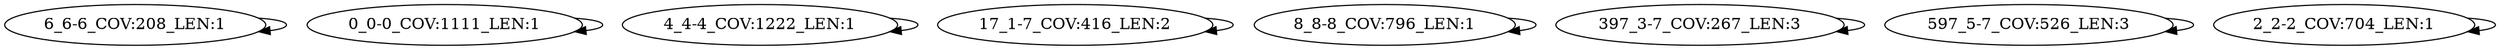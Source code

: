 digraph G {
    "6_6-6_COV:208_LEN:1" -> "6_6-6_COV:208_LEN:1";
    "0_0-0_COV:1111_LEN:1" -> "0_0-0_COV:1111_LEN:1";
    "4_4-4_COV:1222_LEN:1" -> "4_4-4_COV:1222_LEN:1";
    "17_1-7_COV:416_LEN:2" -> "17_1-7_COV:416_LEN:2";
    "8_8-8_COV:796_LEN:1" -> "8_8-8_COV:796_LEN:1";
    "397_3-7_COV:267_LEN:3" -> "397_3-7_COV:267_LEN:3";
    "597_5-7_COV:526_LEN:3" -> "597_5-7_COV:526_LEN:3";
    "2_2-2_COV:704_LEN:1" -> "2_2-2_COV:704_LEN:1";
}
